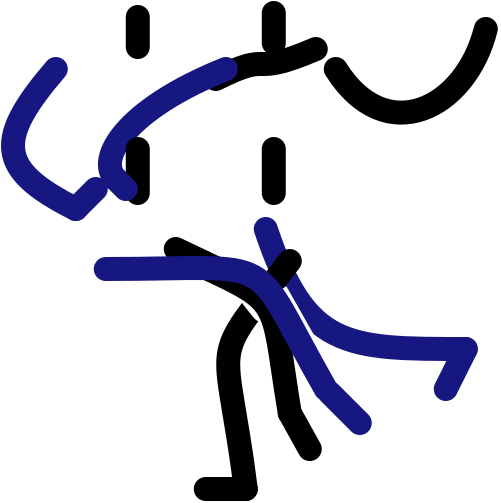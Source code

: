 <?xml version="1.0" encoding="UTF-8"?>
<dia:diagram xmlns:dia="http://www.lysator.liu.se/~alla/dia/">
  <dia:layer name="Segundo plano" visible="true" connectable="true" active="true">
    <dia:object type="Standard - BezierLine" version="0" id="O0">
      <dia:attribute name="obj_pos">
        <dia:point val="46.5,9.5"/>
      </dia:attribute>
      <dia:attribute name="obj_bb">
        <dia:rectangle val="45.695,7.212;52.288,10.305"/>
      </dia:attribute>
      <dia:attribute name="bez_points">
        <dia:point val="46.5,9.5"/>
        <dia:point val="49.5,8"/>
        <dia:point val="48,9.5"/>
        <dia:point val="51.5,8"/>
      </dia:attribute>
      <dia:attribute name="corner_types">
        <dia:enum val="0"/>
        <dia:enum val="0"/>
      </dia:attribute>
      <dia:attribute name="line_width">
        <dia:real val="1.2"/>
      </dia:attribute>
      <dia:attribute name="line_caps">
        <dia:enum val="1"/>
      </dia:attribute>
    </dia:object>
    <dia:object type="Standard - BezierLine" version="0" id="O1">
      <dia:attribute name="obj_pos">
        <dia:point val="41.5,14.5"/>
      </dia:attribute>
      <dia:attribute name="obj_bb">
        <dia:rectangle val="40.608,8.22;47.78,15.348"/>
      </dia:attribute>
      <dia:attribute name="bez_points">
        <dia:point val="41.5,14.5"/>
        <dia:point val="40.5,13.5"/>
        <dia:point val="42,11"/>
        <dia:point val="47,9"/>
      </dia:attribute>
      <dia:attribute name="corner_types">
        <dia:enum val="0"/>
        <dia:enum val="0"/>
      </dia:attribute>
      <dia:attribute name="line_color">
        <dia:color val="#171782ff"/>
      </dia:attribute>
      <dia:attribute name="line_width">
        <dia:real val="1.2"/>
      </dia:attribute>
      <dia:attribute name="line_caps">
        <dia:enum val="1"/>
      </dia:attribute>
    </dia:object>
    <dia:object type="Standard - Line" version="0" id="O2">
      <dia:attribute name="obj_pos">
        <dia:point val="44.5,18"/>
      </dia:attribute>
      <dia:attribute name="obj_bb">
        <dia:rectangle val="43.7,17.2;47.4,19.8"/>
      </dia:attribute>
      <dia:attribute name="conn_endpoints">
        <dia:point val="44.5,18"/>
        <dia:point val="46.6,19"/>
      </dia:attribute>
      <dia:attribute name="numcp">
        <dia:int val="1"/>
      </dia:attribute>
      <dia:attribute name="line_width">
        <dia:real val="1.2"/>
      </dia:attribute>
      <dia:attribute name="line_caps">
        <dia:enum val="1"/>
      </dia:attribute>
    </dia:object>
    <dia:object type="Standard - BezierLine" version="0" id="O3">
      <dia:attribute name="obj_pos">
        <dia:point val="49,17"/>
      </dia:attribute>
      <dia:attribute name="obj_bb">
        <dia:rectangle val="48.241,16.241;59.6,23.6"/>
      </dia:attribute>
      <dia:attribute name="bez_points">
        <dia:point val="49,17"/>
        <dia:point val="51,23"/>
        <dia:point val="53,23"/>
        <dia:point val="59,23"/>
      </dia:attribute>
      <dia:attribute name="corner_types">
        <dia:enum val="0"/>
        <dia:enum val="0"/>
      </dia:attribute>
      <dia:attribute name="line_color">
        <dia:color val="#171782ff"/>
      </dia:attribute>
      <dia:attribute name="line_width">
        <dia:real val="1.2"/>
      </dia:attribute>
      <dia:attribute name="line_caps">
        <dia:enum val="1"/>
      </dia:attribute>
    </dia:object>
    <dia:group>
      <dia:attribute name="meta">
        <dia:composite type="dict"/>
      </dia:attribute>
      <dia:attribute name="matrix"/>
      <dia:object type="stickman3d - pelvis-white-000" version="1" id="O4">
        <dia:attribute name="obj_pos">
          <dia:point val="46,14.6"/>
        </dia:attribute>
        <dia:attribute name="obj_bb">
          <dia:rectangle val="45.804,14.497;52.795,19.321"/>
        </dia:attribute>
        <dia:attribute name="meta">
          <dia:composite type="dict"/>
        </dia:attribute>
        <dia:attribute name="elem_corner">
          <dia:point val="46,14.6"/>
        </dia:attribute>
        <dia:attribute name="elem_width">
          <dia:real val="6.6"/>
        </dia:attribute>
        <dia:attribute name="elem_height">
          <dia:real val="4.6"/>
        </dia:attribute>
        <dia:attribute name="line_width">
          <dia:real val="0.1"/>
        </dia:attribute>
        <dia:attribute name="line_colour">
          <dia:color val="#000000ff"/>
        </dia:attribute>
        <dia:attribute name="fill_colour">
          <dia:color val="#ffffffff"/>
        </dia:attribute>
        <dia:attribute name="show_background">
          <dia:boolean val="true"/>
        </dia:attribute>
        <dia:attribute name="line_style">
          <dia:enum val="0"/>
          <dia:real val="1"/>
        </dia:attribute>
        <dia:attribute name="flip_horizontal">
          <dia:boolean val="false"/>
        </dia:attribute>
        <dia:attribute name="flip_vertical">
          <dia:boolean val="false"/>
        </dia:attribute>
        <dia:attribute name="subscale">
          <dia:real val="1"/>
        </dia:attribute>
      </dia:object>
      <dia:object type="Standard - Line" version="0" id="O5">
        <dia:attribute name="obj_pos">
          <dia:point val="49.4,13"/>
        </dia:attribute>
        <dia:attribute name="obj_bb">
          <dia:rectangle val="48.8,12.4;50,15.8"/>
        </dia:attribute>
        <dia:attribute name="conn_endpoints">
          <dia:point val="49.4,13"/>
          <dia:point val="49.4,15.2"/>
        </dia:attribute>
        <dia:attribute name="numcp">
          <dia:int val="1"/>
        </dia:attribute>
        <dia:attribute name="line_width">
          <dia:real val="1.2"/>
        </dia:attribute>
        <dia:attribute name="line_caps">
          <dia:enum val="1"/>
        </dia:attribute>
      </dia:object>
      <dia:object type="stickman3d - torax-white-000" version="1" id="O6">
        <dia:attribute name="obj_pos">
          <dia:point val="45.8,8"/>
        </dia:attribute>
        <dia:attribute name="obj_bb">
          <dia:rectangle val="45.689,7.9;53.714,13.629"/>
        </dia:attribute>
        <dia:attribute name="meta">
          <dia:composite type="dict"/>
        </dia:attribute>
        <dia:attribute name="elem_corner">
          <dia:point val="45.8,8"/>
        </dia:attribute>
        <dia:attribute name="elem_width">
          <dia:real val="7.8"/>
        </dia:attribute>
        <dia:attribute name="elem_height">
          <dia:real val="5.5"/>
        </dia:attribute>
        <dia:attribute name="line_width">
          <dia:real val="0.1"/>
        </dia:attribute>
        <dia:attribute name="line_colour">
          <dia:color val="#000000ff"/>
        </dia:attribute>
        <dia:attribute name="fill_colour">
          <dia:color val="#ffffffff"/>
        </dia:attribute>
        <dia:attribute name="show_background">
          <dia:boolean val="true"/>
        </dia:attribute>
        <dia:attribute name="line_style">
          <dia:enum val="0"/>
          <dia:real val="1"/>
        </dia:attribute>
        <dia:attribute name="flip_horizontal">
          <dia:boolean val="false"/>
        </dia:attribute>
        <dia:attribute name="flip_vertical">
          <dia:boolean val="false"/>
        </dia:attribute>
        <dia:attribute name="subscale">
          <dia:real val="1"/>
        </dia:attribute>
      </dia:object>
      <dia:object type="Standard - Line" version="0" id="O7">
        <dia:attribute name="obj_pos">
          <dia:point val="49.4,6.2"/>
        </dia:attribute>
        <dia:attribute name="obj_bb">
          <dia:rectangle val="48.8,5.6;50,8.3"/>
        </dia:attribute>
        <dia:attribute name="conn_endpoints">
          <dia:point val="49.4,6.2"/>
          <dia:point val="49.4,7.7"/>
        </dia:attribute>
        <dia:attribute name="numcp">
          <dia:int val="1"/>
        </dia:attribute>
        <dia:attribute name="line_width">
          <dia:real val="1.2"/>
        </dia:attribute>
        <dia:attribute name="line_caps">
          <dia:enum val="1"/>
        </dia:attribute>
      </dia:object>
      <dia:object type="stickman3d - head-white" version="1" id="O8">
        <dia:attribute name="obj_pos">
          <dia:point val="47.4,1"/>
        </dia:attribute>
        <dia:attribute name="obj_bb">
          <dia:rectangle val="47.3,0.9;51.616,7.1"/>
        </dia:attribute>
        <dia:attribute name="meta">
          <dia:composite type="dict"/>
        </dia:attribute>
        <dia:attribute name="elem_corner">
          <dia:point val="47.4,1"/>
        </dia:attribute>
        <dia:attribute name="elem_width">
          <dia:real val="4.116"/>
        </dia:attribute>
        <dia:attribute name="elem_height">
          <dia:real val="6.0"/>
        </dia:attribute>
        <dia:attribute name="line_width">
          <dia:real val="0.1"/>
        </dia:attribute>
        <dia:attribute name="line_colour">
          <dia:color val="#000000ff"/>
        </dia:attribute>
        <dia:attribute name="fill_colour">
          <dia:color val="#ffffffff"/>
        </dia:attribute>
        <dia:attribute name="show_background">
          <dia:boolean val="true"/>
        </dia:attribute>
        <dia:attribute name="line_style">
          <dia:enum val="0"/>
          <dia:real val="1"/>
        </dia:attribute>
        <dia:attribute name="flip_horizontal">
          <dia:boolean val="false"/>
        </dia:attribute>
        <dia:attribute name="flip_vertical">
          <dia:boolean val="false"/>
        </dia:attribute>
        <dia:attribute name="subscale">
          <dia:real val="1"/>
        </dia:attribute>
      </dia:object>
    </dia:group>
    <dia:group>
      <dia:attribute name="meta">
        <dia:composite type="dict"/>
      </dia:attribute>
      <dia:attribute name="matrix"/>
      <dia:object type="stickman3d - pelvis-gray-090" version="1" id="O9">
        <dia:attribute name="obj_pos">
          <dia:point val="39,15"/>
        </dia:attribute>
        <dia:attribute name="obj_bb">
          <dia:rectangle val="38.647,14.898;45.659,19.623"/>
        </dia:attribute>
        <dia:attribute name="meta">
          <dia:composite type="dict"/>
        </dia:attribute>
        <dia:attribute name="elem_corner">
          <dia:point val="39,15"/>
        </dia:attribute>
        <dia:attribute name="elem_width">
          <dia:real val="6.4"/>
        </dia:attribute>
        <dia:attribute name="elem_height">
          <dia:real val="4.5"/>
        </dia:attribute>
        <dia:attribute name="line_width">
          <dia:real val="0.1"/>
        </dia:attribute>
        <dia:attribute name="line_colour">
          <dia:color val="#000000ff"/>
        </dia:attribute>
        <dia:attribute name="fill_colour">
          <dia:color val="#ffffffff"/>
        </dia:attribute>
        <dia:attribute name="show_background">
          <dia:boolean val="true"/>
        </dia:attribute>
        <dia:attribute name="line_style">
          <dia:enum val="0"/>
          <dia:real val="1"/>
        </dia:attribute>
        <dia:attribute name="flip_horizontal">
          <dia:boolean val="false"/>
        </dia:attribute>
        <dia:attribute name="flip_vertical">
          <dia:boolean val="false"/>
        </dia:attribute>
        <dia:attribute name="subscale">
          <dia:real val="1"/>
        </dia:attribute>
      </dia:object>
      <dia:object type="Standard - Line" version="0" id="O10">
        <dia:attribute name="obj_pos">
          <dia:point val="42.6,13"/>
        </dia:attribute>
        <dia:attribute name="obj_bb">
          <dia:rectangle val="42,12.4;43.2,15.8"/>
        </dia:attribute>
        <dia:attribute name="conn_endpoints">
          <dia:point val="42.6,13"/>
          <dia:point val="42.6,15.2"/>
        </dia:attribute>
        <dia:attribute name="numcp">
          <dia:int val="1"/>
        </dia:attribute>
        <dia:attribute name="line_width">
          <dia:real val="1.2"/>
        </dia:attribute>
        <dia:attribute name="line_caps">
          <dia:enum val="1"/>
        </dia:attribute>
      </dia:object>
      <dia:object type="stickman3d - torax-gray-060" version="1" id="O11">
        <dia:attribute name="obj_pos">
          <dia:point val="38.4,8.2"/>
        </dia:attribute>
        <dia:attribute name="obj_bb">
          <dia:rectangle val="37.898,8.1;47.618,13.804"/>
        </dia:attribute>
        <dia:attribute name="meta">
          <dia:composite type="dict"/>
        </dia:attribute>
        <dia:attribute name="elem_corner">
          <dia:point val="38.4,8.2"/>
        </dia:attribute>
        <dia:attribute name="elem_width">
          <dia:real val="8.358"/>
        </dia:attribute>
        <dia:attribute name="elem_height">
          <dia:real val="5.3"/>
        </dia:attribute>
        <dia:attribute name="line_width">
          <dia:real val="0.1"/>
        </dia:attribute>
        <dia:attribute name="line_colour">
          <dia:color val="#000000ff"/>
        </dia:attribute>
        <dia:attribute name="fill_colour">
          <dia:color val="#ffffffff"/>
        </dia:attribute>
        <dia:attribute name="show_background">
          <dia:boolean val="true"/>
        </dia:attribute>
        <dia:attribute name="line_style">
          <dia:enum val="0"/>
          <dia:real val="1"/>
        </dia:attribute>
        <dia:attribute name="flip_horizontal">
          <dia:boolean val="false"/>
        </dia:attribute>
        <dia:attribute name="flip_vertical">
          <dia:boolean val="false"/>
        </dia:attribute>
        <dia:attribute name="subscale">
          <dia:real val="1"/>
        </dia:attribute>
      </dia:object>
      <dia:object type="Standard - Line" version="0" id="O12">
        <dia:attribute name="obj_pos">
          <dia:point val="42.6,6.4"/>
        </dia:attribute>
        <dia:attribute name="obj_bb">
          <dia:rectangle val="42,5.8;43.2,8.5"/>
        </dia:attribute>
        <dia:attribute name="conn_endpoints">
          <dia:point val="42.6,6.4"/>
          <dia:point val="42.6,7.9"/>
        </dia:attribute>
        <dia:attribute name="numcp">
          <dia:int val="1"/>
        </dia:attribute>
        <dia:attribute name="line_width">
          <dia:real val="1.2"/>
        </dia:attribute>
        <dia:attribute name="line_caps">
          <dia:enum val="1"/>
        </dia:attribute>
      </dia:object>
      <dia:object type="stickman3d - head-gray" version="1" id="O13">
        <dia:attribute name="obj_pos">
          <dia:point val="40.6,1.2"/>
        </dia:attribute>
        <dia:attribute name="obj_bb">
          <dia:rectangle val="40.5,1.1;44.816,7.3"/>
        </dia:attribute>
        <dia:attribute name="meta">
          <dia:composite type="dict"/>
        </dia:attribute>
        <dia:attribute name="elem_corner">
          <dia:point val="40.6,1.2"/>
        </dia:attribute>
        <dia:attribute name="elem_width">
          <dia:real val="4.116"/>
        </dia:attribute>
        <dia:attribute name="elem_height">
          <dia:real val="6.0"/>
        </dia:attribute>
        <dia:attribute name="line_width">
          <dia:real val="0.1"/>
        </dia:attribute>
        <dia:attribute name="line_colour">
          <dia:color val="#000000ff"/>
        </dia:attribute>
        <dia:attribute name="fill_colour">
          <dia:color val="#ffffffff"/>
        </dia:attribute>
        <dia:attribute name="show_background">
          <dia:boolean val="true"/>
        </dia:attribute>
        <dia:attribute name="line_style">
          <dia:enum val="0"/>
          <dia:real val="1"/>
        </dia:attribute>
        <dia:attribute name="flip_horizontal">
          <dia:boolean val="false"/>
        </dia:attribute>
        <dia:attribute name="flip_vertical">
          <dia:boolean val="false"/>
        </dia:attribute>
        <dia:attribute name="subscale">
          <dia:real val="1"/>
        </dia:attribute>
      </dia:object>
    </dia:group>
    <dia:object type="Standard - BezierLine" version="0" id="O14">
      <dia:attribute name="obj_pos">
        <dia:point val="50.2,18.6"/>
      </dia:attribute>
      <dia:attribute name="obj_bb">
        <dia:rectangle val="46.523,17.758;51.042,30.67"/>
      </dia:attribute>
      <dia:attribute name="bez_points">
        <dia:point val="50.2,18.6"/>
        <dia:point val="46,24"/>
        <dia:point val="47,22"/>
        <dia:point val="48,30"/>
      </dia:attribute>
      <dia:attribute name="corner_types">
        <dia:enum val="0"/>
        <dia:enum val="0"/>
      </dia:attribute>
      <dia:attribute name="line_width">
        <dia:real val="1.2"/>
      </dia:attribute>
      <dia:attribute name="line_caps">
        <dia:enum val="1"/>
      </dia:attribute>
      <dia:connections>
        <dia:connection handle="0" to="O4" connection="16"/>
      </dia:connections>
    </dia:object>
    <dia:object type="Standard - Line" version="0" id="O15">
      <dia:attribute name="obj_pos">
        <dia:point val="46,30"/>
      </dia:attribute>
      <dia:attribute name="obj_bb">
        <dia:rectangle val="45.4,29.4;48.6,30.6"/>
      </dia:attribute>
      <dia:attribute name="conn_endpoints">
        <dia:point val="46,30"/>
        <dia:point val="48,30"/>
      </dia:attribute>
      <dia:attribute name="numcp">
        <dia:int val="1"/>
      </dia:attribute>
      <dia:attribute name="line_width">
        <dia:real val="1.2"/>
      </dia:attribute>
      <dia:attribute name="line_caps">
        <dia:enum val="1"/>
      </dia:attribute>
    </dia:object>
    <dia:object type="Standard - Line" version="0" id="O16">
      <dia:attribute name="obj_pos">
        <dia:point val="58,25"/>
      </dia:attribute>
      <dia:attribute name="obj_bb">
        <dia:rectangle val="57.195,22.195;59.805,25.805"/>
      </dia:attribute>
      <dia:attribute name="conn_endpoints">
        <dia:point val="58,25"/>
        <dia:point val="59,23"/>
      </dia:attribute>
      <dia:attribute name="numcp">
        <dia:int val="1"/>
      </dia:attribute>
      <dia:attribute name="line_color">
        <dia:color val="#171782ff"/>
      </dia:attribute>
      <dia:attribute name="line_width">
        <dia:real val="1.2"/>
      </dia:attribute>
      <dia:attribute name="line_caps">
        <dia:enum val="1"/>
      </dia:attribute>
    </dia:object>
    <dia:object type="Standard - Line" version="0" id="O17">
      <dia:attribute name="obj_pos">
        <dia:point val="50.2,26.2"/>
      </dia:attribute>
      <dia:attribute name="obj_bb">
        <dia:rectangle val="49.384,25.384;52.016,28.816"/>
      </dia:attribute>
      <dia:attribute name="conn_endpoints">
        <dia:point val="50.2,26.2"/>
        <dia:point val="51.2,28"/>
      </dia:attribute>
      <dia:attribute name="numcp">
        <dia:int val="1"/>
      </dia:attribute>
      <dia:attribute name="line_width">
        <dia:real val="1.2"/>
      </dia:attribute>
      <dia:attribute name="line_caps">
        <dia:enum val="1"/>
      </dia:attribute>
    </dia:object>
    <dia:object type="Standard - BezierLine" version="0" id="O18">
      <dia:attribute name="obj_pos">
        <dia:point val="48.5,20.28"/>
      </dia:attribute>
      <dia:attribute name="obj_bb">
        <dia:rectangle val="47.376,19.156;50.124,22.037"/>
      </dia:attribute>
      <dia:attribute name="bez_points">
        <dia:point val="48.5,20.28"/>
        <dia:point val="49,20.913"/>
        <dia:point val="48.5,20.28"/>
        <dia:point val="49,20.913"/>
      </dia:attribute>
      <dia:attribute name="corner_types">
        <dia:enum val="0"/>
        <dia:enum val="0"/>
      </dia:attribute>
      <dia:attribute name="line_color">
        <dia:color val="#ffffffff"/>
      </dia:attribute>
      <dia:attribute name="line_width">
        <dia:real val="1.6"/>
      </dia:attribute>
      <dia:attribute name="line_caps">
        <dia:enum val="1"/>
      </dia:attribute>
    </dia:object>
    <dia:object type="Standard - BezierLine" version="0" id="O19">
      <dia:attribute name="obj_pos">
        <dia:point val="45.05,18.5"/>
      </dia:attribute>
      <dia:attribute name="obj_bb">
        <dia:rectangle val="44.253,17.703;50.891,26.89"/>
      </dia:attribute>
      <dia:attribute name="bez_points">
        <dia:point val="45.05,18.5"/>
        <dia:point val="50,20.8"/>
        <dia:point val="49.2,20.2"/>
        <dia:point val="50.2,26.2"/>
      </dia:attribute>
      <dia:attribute name="corner_types">
        <dia:enum val="0"/>
        <dia:enum val="0"/>
      </dia:attribute>
      <dia:attribute name="line_width">
        <dia:real val="1.2"/>
      </dia:attribute>
      <dia:attribute name="line_caps">
        <dia:enum val="1"/>
      </dia:attribute>
    </dia:object>
    <dia:object type="Standard - Line" version="0" id="O20">
      <dia:attribute name="obj_pos">
        <dia:point val="49.553,20.133"/>
      </dia:attribute>
      <dia:attribute name="obj_bb">
        <dia:rectangle val="48.804,19.384;52.903,25.483"/>
      </dia:attribute>
      <dia:attribute name="conn_endpoints">
        <dia:point val="49.553,20.133"/>
        <dia:point val="52.153,24.733"/>
      </dia:attribute>
      <dia:attribute name="numcp">
        <dia:int val="1"/>
      </dia:attribute>
      <dia:attribute name="line_color">
        <dia:color val="#ffffffff"/>
      </dia:attribute>
      <dia:attribute name="line_width">
        <dia:real val="1.1"/>
      </dia:attribute>
    </dia:object>
    <dia:object type="Standard - BezierLine" version="0" id="O21">
      <dia:attribute name="obj_pos">
        <dia:point val="41,19"/>
      </dia:attribute>
      <dia:attribute name="obj_bb">
        <dia:rectangle val="40.4,18.351;52.819,25.819"/>
      </dia:attribute>
      <dia:attribute name="bez_points">
        <dia:point val="41,19"/>
        <dia:point val="50,19"/>
        <dia:point val="48,18"/>
        <dia:point val="52,25"/>
      </dia:attribute>
      <dia:attribute name="corner_types">
        <dia:enum val="0"/>
        <dia:enum val="0"/>
      </dia:attribute>
      <dia:attribute name="line_color">
        <dia:color val="#171782ff"/>
      </dia:attribute>
      <dia:attribute name="line_width">
        <dia:real val="1.2"/>
      </dia:attribute>
      <dia:attribute name="line_caps">
        <dia:enum val="1"/>
      </dia:attribute>
    </dia:object>
    <dia:object type="Standard - Line" version="0" id="O22">
      <dia:attribute name="obj_pos">
        <dia:point val="52.2,25.2"/>
      </dia:attribute>
      <dia:attribute name="obj_bb">
        <dia:rectangle val="51.352,24.352;54.548,27.549"/>
      </dia:attribute>
      <dia:attribute name="conn_endpoints">
        <dia:point val="52.2,25.2"/>
        <dia:point val="53.7,26.7"/>
      </dia:attribute>
      <dia:attribute name="numcp">
        <dia:int val="1"/>
      </dia:attribute>
      <dia:attribute name="line_color">
        <dia:color val="#171782ff"/>
      </dia:attribute>
      <dia:attribute name="line_width">
        <dia:real val="1.2"/>
      </dia:attribute>
      <dia:attribute name="line_caps">
        <dia:enum val="1"/>
      </dia:attribute>
    </dia:object>
    <dia:object type="Standard - BezierLine" version="0" id="O23">
      <dia:attribute name="obj_pos">
        <dia:point val="39.5,16"/>
      </dia:attribute>
      <dia:attribute name="obj_bb">
        <dia:rectangle val="35.762,8.154;40.305,16.805"/>
      </dia:attribute>
      <dia:attribute name="bez_points">
        <dia:point val="39.5,16"/>
        <dia:point val="35.5,14"/>
        <dia:point val="35.5,12.5"/>
        <dia:point val="38.5,9"/>
      </dia:attribute>
      <dia:attribute name="corner_types">
        <dia:enum val="0"/>
        <dia:enum val="0"/>
      </dia:attribute>
      <dia:attribute name="line_color">
        <dia:color val="#171782ff"/>
      </dia:attribute>
      <dia:attribute name="line_width">
        <dia:real val="1.2"/>
      </dia:attribute>
      <dia:attribute name="line_caps">
        <dia:enum val="1"/>
      </dia:attribute>
    </dia:object>
    <dia:object type="Standard - BezierLine" version="0" id="O24">
      <dia:attribute name="obj_pos">
        <dia:point val="60,7"/>
      </dia:attribute>
      <dia:attribute name="obj_bb">
        <dia:rectangle val="51.673,6.272;60.728,11.78"/>
      </dia:attribute>
      <dia:attribute name="bez_points">
        <dia:point val="60,7"/>
        <dia:point val="59,11"/>
        <dia:point val="55,13"/>
        <dia:point val="52.5,9"/>
      </dia:attribute>
      <dia:attribute name="corner_types">
        <dia:enum val="0"/>
        <dia:enum val="0"/>
      </dia:attribute>
      <dia:attribute name="line_width">
        <dia:real val="1.2"/>
      </dia:attribute>
      <dia:attribute name="line_caps">
        <dia:enum val="1"/>
      </dia:attribute>
    </dia:object>
    <dia:object type="Standard - Line" version="0" id="O25">
      <dia:attribute name="obj_pos">
        <dia:point val="39.5,16"/>
      </dia:attribute>
      <dia:attribute name="obj_bb">
        <dia:rectangle val="38.651,14.152;41.349,16.849"/>
      </dia:attribute>
      <dia:attribute name="conn_endpoints">
        <dia:point val="39.5,16"/>
        <dia:point val="40.5,15"/>
      </dia:attribute>
      <dia:attribute name="numcp">
        <dia:int val="1"/>
      </dia:attribute>
      <dia:attribute name="line_color">
        <dia:color val="#171782ff"/>
      </dia:attribute>
      <dia:attribute name="line_width">
        <dia:real val="1.2"/>
      </dia:attribute>
      <dia:attribute name="line_caps">
        <dia:enum val="1"/>
      </dia:attribute>
    </dia:object>
    <dia:object type="Standard - Line" version="0" id="O26">
      <dia:attribute name="obj_pos">
        <dia:point val="42,15"/>
      </dia:attribute>
      <dia:attribute name="obj_bb">
        <dia:rectangle val="40.651,13.652;42.849,15.848"/>
      </dia:attribute>
      <dia:attribute name="conn_endpoints">
        <dia:point val="42,15"/>
        <dia:point val="41.5,14.5"/>
      </dia:attribute>
      <dia:attribute name="numcp">
        <dia:int val="1"/>
      </dia:attribute>
      <dia:attribute name="line_color">
        <dia:color val="#171782ff"/>
      </dia:attribute>
      <dia:attribute name="line_width">
        <dia:real val="1.2"/>
      </dia:attribute>
      <dia:attribute name="line_caps">
        <dia:enum val="1"/>
      </dia:attribute>
    </dia:object>
  </dia:layer>
</dia:diagram>

